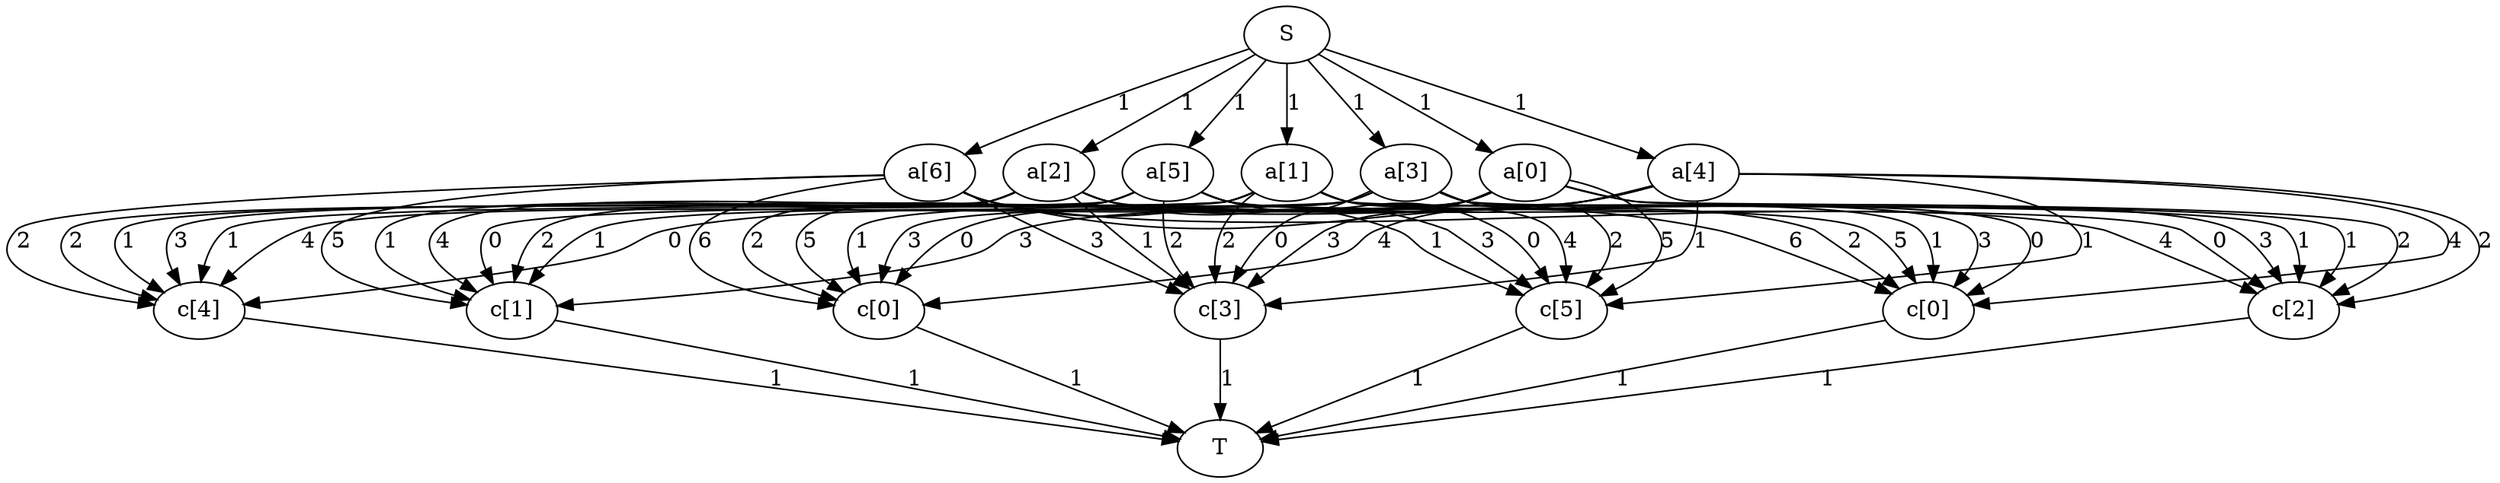digraph G {
    dpi = 300;
    15 [ color = "", style = "", label="c[0]"];
    14 [ color = "", style = "", label="c[5]"];
    13 [ color = "", style = "", label="c[4]"];
    0 [ color = "", style = "", label="S"];
    1 [ color = "", style = "", label="T"];
    2 [ color = "", style = "", label="a[0]"];
    3 [ color = "", style = "", label="a[1]"];
    4 [ color = "", style = "", label="a[2]"];
    5 [ color = "", style = "", label="a[3]"];
    6 [ color = "", style = "", label="a[4]"];
    7 [ color = "", style = "", label="a[5]"];
    8 [ color = "", style = "", label="a[6]"];
    9 [ color = "", style = "", label="c[0]"];
    10 [ color = "", style = "", label="c[1]"];
    11 [ color = "", style = "", label="c[2]"];
    12 [ color = "", style = "", label="c[3]"];

    15 -> 1 [label="1", color = "", style = ""];
    14 -> 1 [label="1", color = "", style = ""];
    13 -> 1 [label="1", color = "", style = ""];
    0 -> 8 [label="1", color = "", style = ""];
    0 -> 7 [label="1", color = "", style = ""];
    0 -> 6 [label="1", color = "", style = ""];
    0 -> 5 [label="1", color = "", style = ""];
    0 -> 4 [label="1", color = "", style = ""];
    0 -> 3 [label="1", color = "", style = ""];
    0 -> 2 [label="1", color = "", style = ""];
    2 -> 15 [label="0", color = "", style = ""];
    2 -> 14 [label="5", color = "", style = ""];
    2 -> 13 [label="4", color = "", style = ""];
    2 -> 12 [label="3", color = "", style = ""];
    2 -> 11 [label="2", color = "", style = ""];
    2 -> 10 [label="1", color = "", style = ""];
    2 -> 9 [label="0", color = "", style = ""];
    3 -> 15 [label="1", color = "", style = ""];
    3 -> 14 [label="4", color = "", style = ""];
    3 -> 13 [label="3", color = "", style = ""];
    3 -> 12 [label="2", color = "", style = ""];
    3 -> 11 [label="1", color = "", style = ""];
    3 -> 10 [label="0", color = "", style = ""];
    3 -> 9 [label="1", color = "", style = ""];
    4 -> 15 [label="2", color = "", style = ""];
    4 -> 14 [label="3", color = "", style = ""];
    4 -> 13 [label="2", color = "", style = ""];
    4 -> 12 [label="1", color = "", style = ""];
    4 -> 11 [label="0", color = "", style = ""];
    4 -> 10 [label="1", color = "", style = ""];
    4 -> 9 [label="2", color = "", style = ""];
    5 -> 15 [label="3", color = "", style = ""];
    5 -> 14 [label="2", color = "", style = ""];
    5 -> 13 [label="1", color = "", style = ""];
    5 -> 12 [label="0", color = "", style = ""];
    5 -> 11 [label="1", color = "", style = ""];
    5 -> 10 [label="2", color = "", style = ""];
    5 -> 9 [label="3", color = "", style = ""];
    6 -> 15 [label="4", color = "", style = ""];
    6 -> 14 [label="1", color = "", style = ""];
    6 -> 13 [label="0", color = "", style = ""];
    6 -> 12 [label="1", color = "", style = ""];
    6 -> 11 [label="2", color = "", style = ""];
    6 -> 10 [label="3", color = "", style = ""];
    6 -> 9 [label="4", color = "", style = ""];
    7 -> 15 [label="5", color = "", style = ""];
    7 -> 14 [label="0", color = "", style = ""];
    7 -> 13 [label="1", color = "", style = ""];
    7 -> 12 [label="2", color = "", style = ""];
    7 -> 11 [label="3", color = "", style = ""];
    7 -> 10 [label="4", color = "", style = ""];
    7 -> 9 [label="5", color = "", style = ""];
    8 -> 15 [label="6", color = "", style = ""];
    8 -> 14 [label="1", color = "", style = ""];
    8 -> 13 [label="2", color = "", style = ""];
    8 -> 12 [label="3", color = "", style = ""];
    8 -> 11 [label="4", color = "", style = ""];
    8 -> 10 [label="5", color = "", style = ""];
    8 -> 9 [label="6", color = "", style = ""];
    9 -> 1 [label="1", color = "", style = ""];
    10 -> 1 [label="1", color = "", style = ""];
    11 -> 1 [label="1", color = "", style = ""];
    12 -> 1 [label="1", color = "", style = ""];
}
